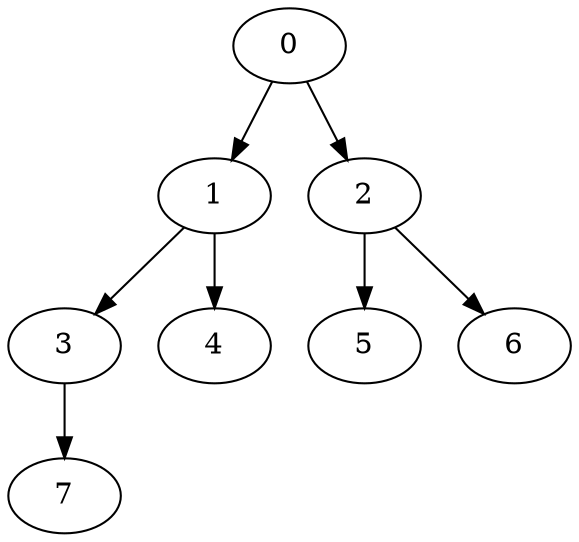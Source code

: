 digraph tree_0 {
	graph [imagepath="../data/sample_mnist"]
	0 [label=0 image="image0.png"]
	1 [label=1 image="image1.png"]
	2 [label=2 image="image2.png"]
	3 [label=3 image="image3.png"]
	4 [label=4 image="image4.png"]
	5 [label=5 image="image5.png"]
	6 [label=6 image="image6.png"]
	0 -> 1
	0 -> 2
	1 -> 3
	1 -> 4
	2 -> 5
	2 -> 6
	3 -> 7
}

